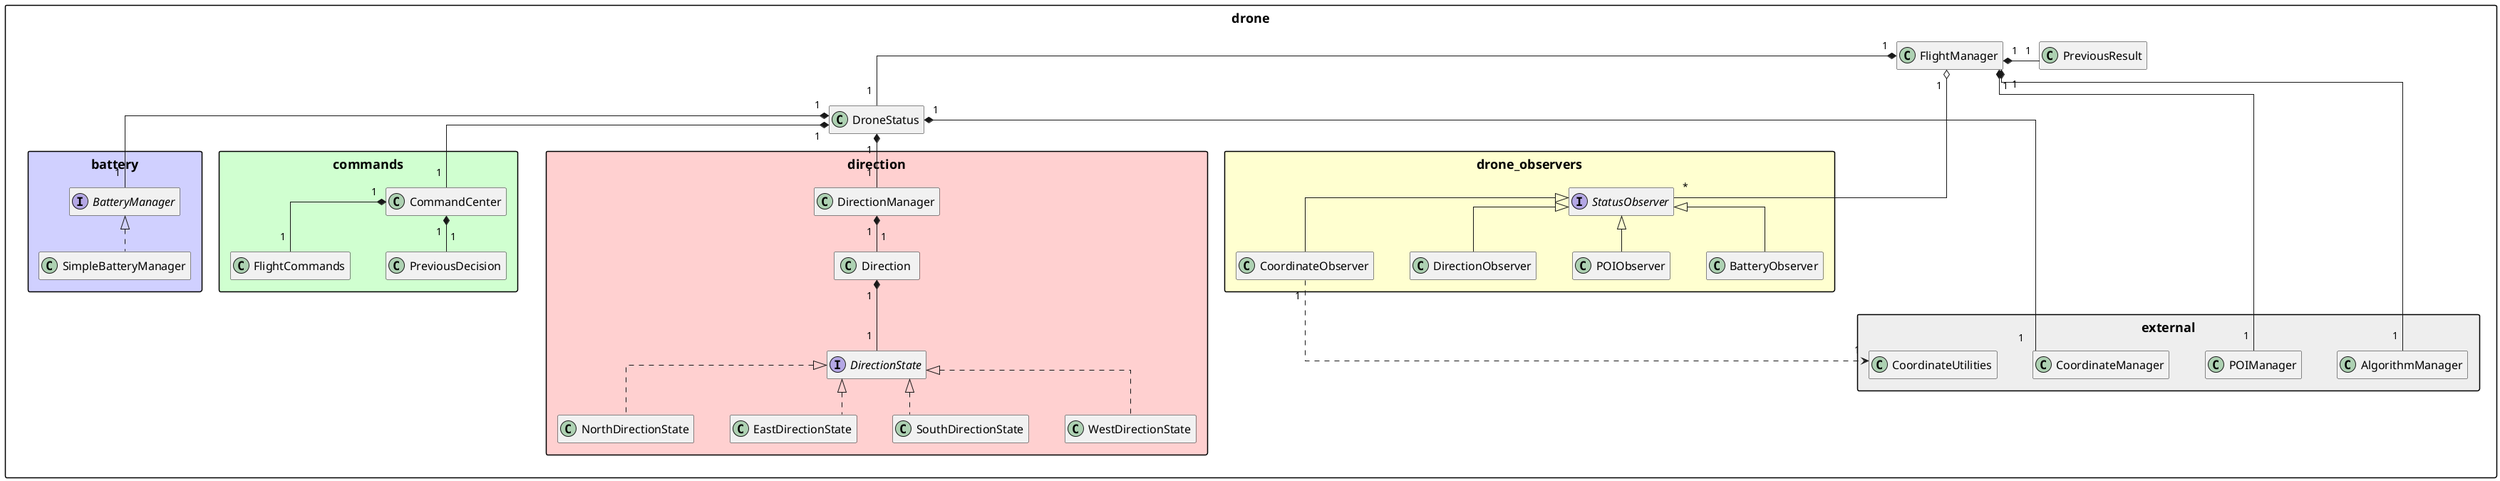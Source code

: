 @startuml EmergencyRescueDrone-Drone-Conceptual
hide empty members
hide empty methods
hide empty fields
skinparam linetype ortho
skinparam nodesep 50
skinparam ranksep 50
skinparam padding 4
skinparam packagePadding 10
skinparam defaultTextAlignment center
skinparam packageStyle rectangle

' Increase class/interface box sizes and font
skinparam minClassWidth 120
skinparam classFontSize 16
skinparam classNameFontSize 16
skinparam packageFontSize 18
skinparam noteFontSize 14
skinparam ArrowFontSize 14
skinparam stereotypeFontSize 14
skinparam titleFontSize 20

scale max 800 height
top to bottom direction

package "drone" {
  ' Separate FlightManager and PreviousResult from the same "together" block
  class FlightManager
  class DroneStatus
  
  ' Position PreviousResult on its own
  class PreviousResult
  
  ' Add hidden relationship to force more distance
  FlightManager -[hidden]right-> PreviousResult
  
  package "external" #EEEEEE {
    class "AlgorithmManager" as ExtAlgorithmManager
    class "POIManager" as ExtPOIManager
    class "CoordinateManager" as ExtCoordinateManager
    class "CoordinateUtilities" as ExtCoordinateUtilities
  }
  
  together {
    package "commands" #D0FFD0 {
      class CommandCenter
      class FlightCommands
      class PreviousDecision
      CommandCenter "1" *-- "1" PreviousDecision
      CommandCenter "1" *-- "1" FlightCommands
    }
    
    package "battery" #D0D0FF {
      interface BatteryManager
      class SimpleBatteryManager
      BatteryManager <|.. SimpleBatteryManager
    }
  }
  
  together {
    package "direction" #FFD0D0 {
      class DirectionManager
      class Direction
      interface DirectionState
      class NorthDirectionState
      class EastDirectionState
      class SouthDirectionState
      class WestDirectionState
      DirectionManager "1" *-- "1" Direction
      Direction "1" *-- "1" DirectionState
      DirectionState <|.. NorthDirectionState
      DirectionState <|.. EastDirectionState
      DirectionState <|.. SouthDirectionState
      DirectionState <|.. WestDirectionState
    }
    
    package "drone_observers" #FFFFD0 {
      interface StatusObserver
      class POIObserver
      class BatteryObserver
      class CoordinateObserver
      class DirectionObserver
      StatusObserver <|-- POIObserver
      StatusObserver <|-- BatteryObserver
      StatusObserver <|-- CoordinateObserver
      StatusObserver <|-- DirectionObserver
    }
  }
  
  ' Main relationships adjusted for vertical layout
  FlightManager "1" *-down- "1" DroneStatus
  ' Change the relationship to have more distance
  FlightManager "1" *-- "1" PreviousResult
  FlightManager "1" o-down- "*" StatusObserver
  FlightManager "1" *-- "1" ExtAlgorithmManager
  FlightManager "1" *-- "1" ExtPOIManager
  
  DroneStatus "1" *-down- "1" BatteryManager
  DroneStatus "1" *-right- "1" ExtCoordinateManager
  DroneStatus "1" *-down- "1" DirectionManager
  DroneStatus "1" *-left- "1" CommandCenter
  
  CoordinateObserver "1" ..> "1" ExtCoordinateUtilities
}
@enduml
